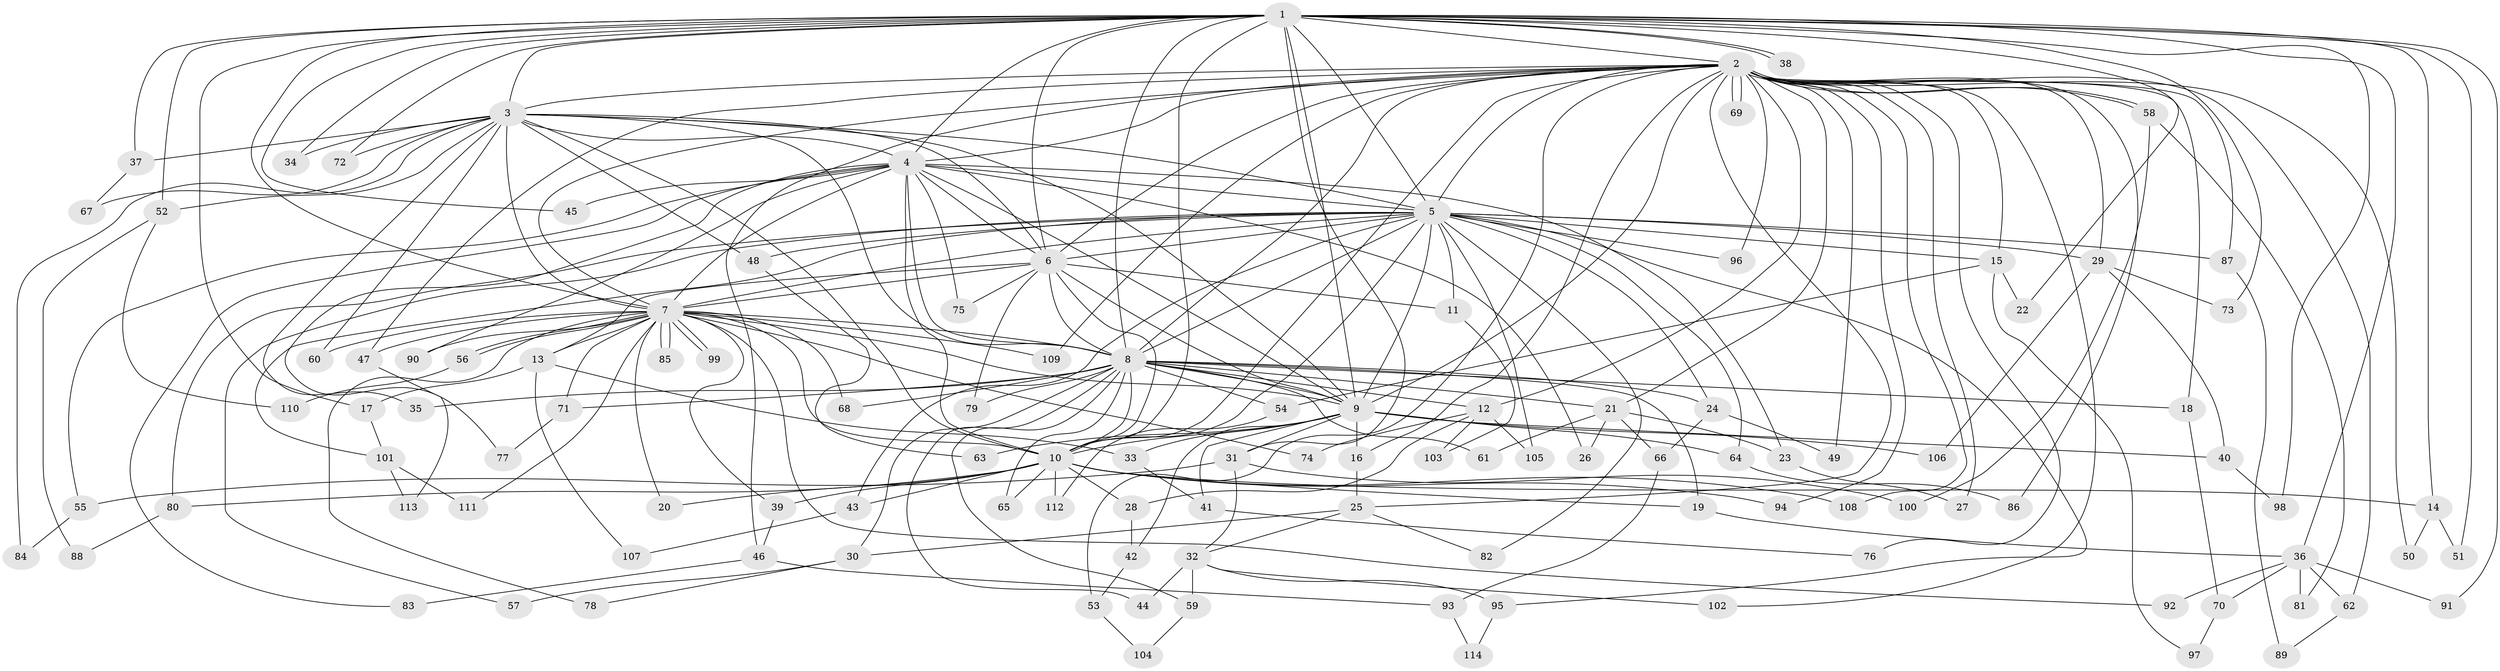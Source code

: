 // Generated by graph-tools (version 1.1) at 2025/01/03/09/25 03:01:21]
// undirected, 114 vertices, 253 edges
graph export_dot {
graph [start="1"]
  node [color=gray90,style=filled];
  1;
  2;
  3;
  4;
  5;
  6;
  7;
  8;
  9;
  10;
  11;
  12;
  13;
  14;
  15;
  16;
  17;
  18;
  19;
  20;
  21;
  22;
  23;
  24;
  25;
  26;
  27;
  28;
  29;
  30;
  31;
  32;
  33;
  34;
  35;
  36;
  37;
  38;
  39;
  40;
  41;
  42;
  43;
  44;
  45;
  46;
  47;
  48;
  49;
  50;
  51;
  52;
  53;
  54;
  55;
  56;
  57;
  58;
  59;
  60;
  61;
  62;
  63;
  64;
  65;
  66;
  67;
  68;
  69;
  70;
  71;
  72;
  73;
  74;
  75;
  76;
  77;
  78;
  79;
  80;
  81;
  82;
  83;
  84;
  85;
  86;
  87;
  88;
  89;
  90;
  91;
  92;
  93;
  94;
  95;
  96;
  97;
  98;
  99;
  100;
  101;
  102;
  103;
  104;
  105;
  106;
  107;
  108;
  109;
  110;
  111;
  112;
  113;
  114;
  1 -- 2;
  1 -- 3;
  1 -- 4;
  1 -- 5;
  1 -- 6;
  1 -- 7;
  1 -- 8;
  1 -- 9;
  1 -- 10;
  1 -- 14;
  1 -- 17;
  1 -- 22;
  1 -- 31;
  1 -- 34;
  1 -- 36;
  1 -- 37;
  1 -- 38;
  1 -- 38;
  1 -- 45;
  1 -- 51;
  1 -- 52;
  1 -- 72;
  1 -- 73;
  1 -- 91;
  1 -- 98;
  2 -- 3;
  2 -- 4;
  2 -- 5;
  2 -- 6;
  2 -- 7;
  2 -- 8;
  2 -- 9;
  2 -- 10;
  2 -- 12;
  2 -- 15;
  2 -- 16;
  2 -- 18;
  2 -- 21;
  2 -- 25;
  2 -- 27;
  2 -- 29;
  2 -- 46;
  2 -- 47;
  2 -- 49;
  2 -- 50;
  2 -- 53;
  2 -- 58;
  2 -- 58;
  2 -- 62;
  2 -- 69;
  2 -- 69;
  2 -- 76;
  2 -- 86;
  2 -- 87;
  2 -- 94;
  2 -- 96;
  2 -- 102;
  2 -- 108;
  2 -- 109;
  3 -- 4;
  3 -- 5;
  3 -- 6;
  3 -- 7;
  3 -- 8;
  3 -- 9;
  3 -- 10;
  3 -- 34;
  3 -- 35;
  3 -- 37;
  3 -- 48;
  3 -- 52;
  3 -- 60;
  3 -- 67;
  3 -- 72;
  3 -- 84;
  4 -- 5;
  4 -- 6;
  4 -- 7;
  4 -- 8;
  4 -- 9;
  4 -- 10;
  4 -- 23;
  4 -- 26;
  4 -- 45;
  4 -- 55;
  4 -- 75;
  4 -- 77;
  4 -- 83;
  4 -- 90;
  5 -- 6;
  5 -- 7;
  5 -- 8;
  5 -- 9;
  5 -- 10;
  5 -- 11;
  5 -- 15;
  5 -- 24;
  5 -- 29;
  5 -- 43;
  5 -- 48;
  5 -- 57;
  5 -- 64;
  5 -- 80;
  5 -- 82;
  5 -- 87;
  5 -- 95;
  5 -- 96;
  5 -- 101;
  5 -- 105;
  6 -- 7;
  6 -- 8;
  6 -- 9;
  6 -- 10;
  6 -- 11;
  6 -- 13;
  6 -- 75;
  6 -- 79;
  7 -- 8;
  7 -- 9;
  7 -- 10;
  7 -- 13;
  7 -- 20;
  7 -- 39;
  7 -- 47;
  7 -- 56;
  7 -- 56;
  7 -- 60;
  7 -- 68;
  7 -- 71;
  7 -- 74;
  7 -- 78;
  7 -- 85;
  7 -- 85;
  7 -- 90;
  7 -- 92;
  7 -- 99;
  7 -- 99;
  7 -- 109;
  7 -- 111;
  8 -- 9;
  8 -- 10;
  8 -- 12;
  8 -- 18;
  8 -- 19;
  8 -- 21;
  8 -- 24;
  8 -- 30;
  8 -- 35;
  8 -- 44;
  8 -- 54;
  8 -- 59;
  8 -- 61;
  8 -- 65;
  8 -- 68;
  8 -- 71;
  8 -- 79;
  9 -- 10;
  9 -- 16;
  9 -- 31;
  9 -- 33;
  9 -- 40;
  9 -- 41;
  9 -- 42;
  9 -- 63;
  9 -- 64;
  9 -- 106;
  10 -- 14;
  10 -- 19;
  10 -- 20;
  10 -- 28;
  10 -- 39;
  10 -- 43;
  10 -- 65;
  10 -- 80;
  10 -- 94;
  10 -- 108;
  10 -- 112;
  11 -- 103;
  12 -- 28;
  12 -- 74;
  12 -- 103;
  12 -- 105;
  13 -- 17;
  13 -- 33;
  13 -- 107;
  14 -- 50;
  14 -- 51;
  15 -- 22;
  15 -- 54;
  15 -- 97;
  16 -- 25;
  17 -- 101;
  18 -- 70;
  19 -- 36;
  21 -- 23;
  21 -- 26;
  21 -- 61;
  21 -- 66;
  23 -- 27;
  24 -- 49;
  24 -- 66;
  25 -- 30;
  25 -- 32;
  25 -- 82;
  28 -- 42;
  29 -- 40;
  29 -- 73;
  29 -- 106;
  30 -- 57;
  30 -- 78;
  31 -- 32;
  31 -- 55;
  31 -- 100;
  32 -- 44;
  32 -- 59;
  32 -- 95;
  32 -- 102;
  33 -- 41;
  36 -- 62;
  36 -- 70;
  36 -- 81;
  36 -- 91;
  36 -- 92;
  37 -- 67;
  39 -- 46;
  40 -- 98;
  41 -- 76;
  42 -- 53;
  43 -- 107;
  46 -- 83;
  46 -- 93;
  47 -- 113;
  48 -- 63;
  52 -- 88;
  52 -- 110;
  53 -- 104;
  54 -- 112;
  55 -- 84;
  56 -- 110;
  58 -- 81;
  58 -- 100;
  59 -- 104;
  62 -- 89;
  64 -- 86;
  66 -- 93;
  70 -- 97;
  71 -- 77;
  80 -- 88;
  87 -- 89;
  93 -- 114;
  95 -- 114;
  101 -- 111;
  101 -- 113;
}
